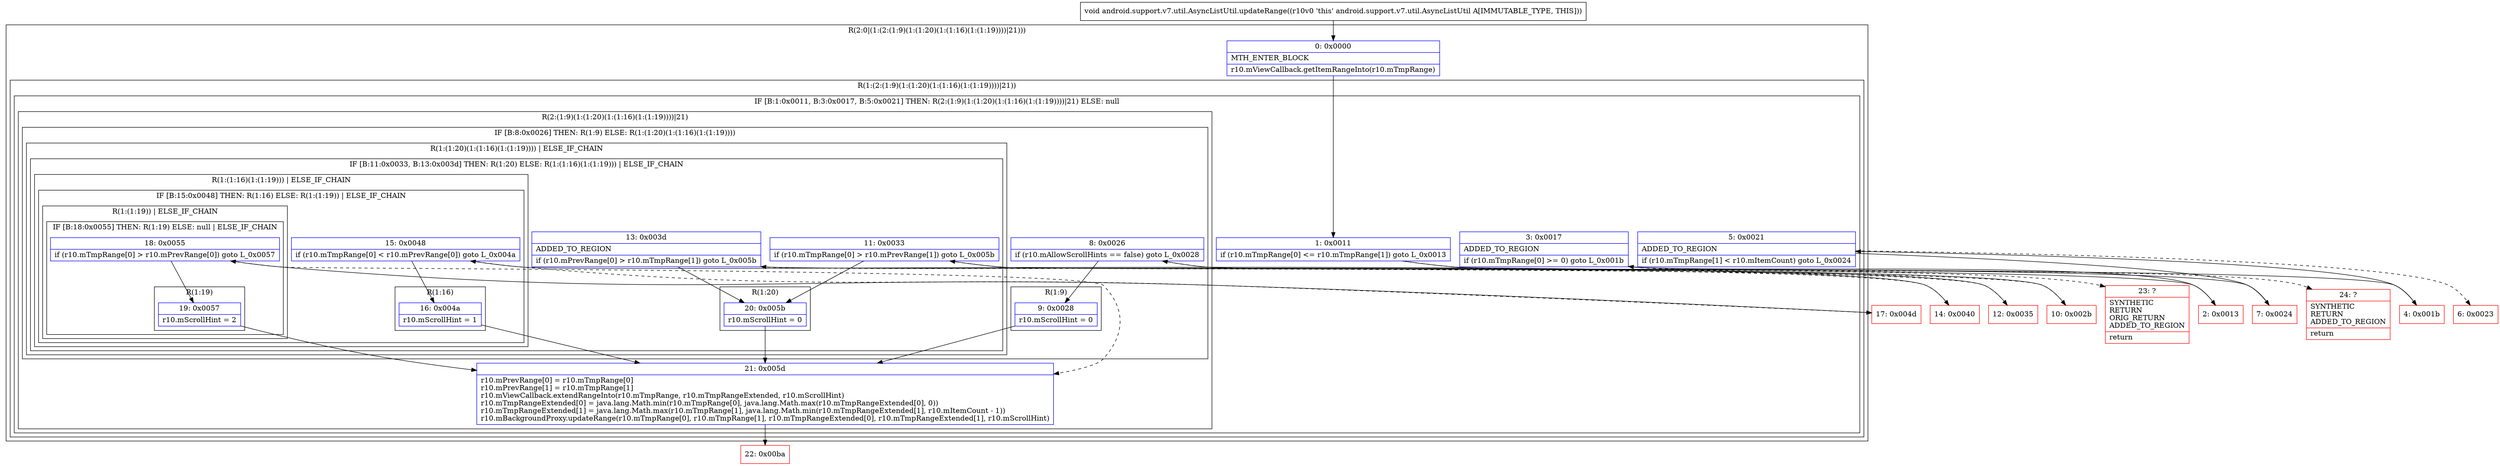 digraph "CFG forandroid.support.v7.util.AsyncListUtil.updateRange()V" {
subgraph cluster_Region_2078801061 {
label = "R(2:0|(1:(2:(1:9)(1:(1:20)(1:(1:16)(1:(1:19))))|21)))";
node [shape=record,color=blue];
Node_0 [shape=record,label="{0\:\ 0x0000|MTH_ENTER_BLOCK\l|r10.mViewCallback.getItemRangeInto(r10.mTmpRange)\l}"];
subgraph cluster_Region_1616987475 {
label = "R(1:(2:(1:9)(1:(1:20)(1:(1:16)(1:(1:19))))|21))";
node [shape=record,color=blue];
subgraph cluster_IfRegion_876221176 {
label = "IF [B:1:0x0011, B:3:0x0017, B:5:0x0021] THEN: R(2:(1:9)(1:(1:20)(1:(1:16)(1:(1:19))))|21) ELSE: null";
node [shape=record,color=blue];
Node_1 [shape=record,label="{1\:\ 0x0011|if (r10.mTmpRange[0] \<= r10.mTmpRange[1]) goto L_0x0013\l}"];
Node_3 [shape=record,label="{3\:\ 0x0017|ADDED_TO_REGION\l|if (r10.mTmpRange[0] \>= 0) goto L_0x001b\l}"];
Node_5 [shape=record,label="{5\:\ 0x0021|ADDED_TO_REGION\l|if (r10.mTmpRange[1] \< r10.mItemCount) goto L_0x0024\l}"];
subgraph cluster_Region_679023103 {
label = "R(2:(1:9)(1:(1:20)(1:(1:16)(1:(1:19))))|21)";
node [shape=record,color=blue];
subgraph cluster_IfRegion_1816121985 {
label = "IF [B:8:0x0026] THEN: R(1:9) ELSE: R(1:(1:20)(1:(1:16)(1:(1:19))))";
node [shape=record,color=blue];
Node_8 [shape=record,label="{8\:\ 0x0026|if (r10.mAllowScrollHints == false) goto L_0x0028\l}"];
subgraph cluster_Region_102652296 {
label = "R(1:9)";
node [shape=record,color=blue];
Node_9 [shape=record,label="{9\:\ 0x0028|r10.mScrollHint = 0\l}"];
}
subgraph cluster_Region_1649882721 {
label = "R(1:(1:20)(1:(1:16)(1:(1:19)))) | ELSE_IF_CHAIN\l";
node [shape=record,color=blue];
subgraph cluster_IfRegion_46212413 {
label = "IF [B:11:0x0033, B:13:0x003d] THEN: R(1:20) ELSE: R(1:(1:16)(1:(1:19))) | ELSE_IF_CHAIN\l";
node [shape=record,color=blue];
Node_11 [shape=record,label="{11\:\ 0x0033|if (r10.mTmpRange[0] \> r10.mPrevRange[1]) goto L_0x005b\l}"];
Node_13 [shape=record,label="{13\:\ 0x003d|ADDED_TO_REGION\l|if (r10.mPrevRange[0] \> r10.mTmpRange[1]) goto L_0x005b\l}"];
subgraph cluster_Region_276321342 {
label = "R(1:20)";
node [shape=record,color=blue];
Node_20 [shape=record,label="{20\:\ 0x005b|r10.mScrollHint = 0\l}"];
}
subgraph cluster_Region_1692310944 {
label = "R(1:(1:16)(1:(1:19))) | ELSE_IF_CHAIN\l";
node [shape=record,color=blue];
subgraph cluster_IfRegion_1071729508 {
label = "IF [B:15:0x0048] THEN: R(1:16) ELSE: R(1:(1:19)) | ELSE_IF_CHAIN\l";
node [shape=record,color=blue];
Node_15 [shape=record,label="{15\:\ 0x0048|if (r10.mTmpRange[0] \< r10.mPrevRange[0]) goto L_0x004a\l}"];
subgraph cluster_Region_872577384 {
label = "R(1:16)";
node [shape=record,color=blue];
Node_16 [shape=record,label="{16\:\ 0x004a|r10.mScrollHint = 1\l}"];
}
subgraph cluster_Region_1711870578 {
label = "R(1:(1:19)) | ELSE_IF_CHAIN\l";
node [shape=record,color=blue];
subgraph cluster_IfRegion_1990897806 {
label = "IF [B:18:0x0055] THEN: R(1:19) ELSE: null | ELSE_IF_CHAIN\l";
node [shape=record,color=blue];
Node_18 [shape=record,label="{18\:\ 0x0055|if (r10.mTmpRange[0] \> r10.mPrevRange[0]) goto L_0x0057\l}"];
subgraph cluster_Region_1134919508 {
label = "R(1:19)";
node [shape=record,color=blue];
Node_19 [shape=record,label="{19\:\ 0x0057|r10.mScrollHint = 2\l}"];
}
}
}
}
}
}
}
}
Node_21 [shape=record,label="{21\:\ 0x005d|r10.mPrevRange[0] = r10.mTmpRange[0]\lr10.mPrevRange[1] = r10.mTmpRange[1]\lr10.mViewCallback.extendRangeInto(r10.mTmpRange, r10.mTmpRangeExtended, r10.mScrollHint)\lr10.mTmpRangeExtended[0] = java.lang.Math.min(r10.mTmpRange[0], java.lang.Math.max(r10.mTmpRangeExtended[0], 0))\lr10.mTmpRangeExtended[1] = java.lang.Math.max(r10.mTmpRange[1], java.lang.Math.min(r10.mTmpRangeExtended[1], r10.mItemCount \- 1))\lr10.mBackgroundProxy.updateRange(r10.mTmpRange[0], r10.mTmpRange[1], r10.mTmpRangeExtended[0], r10.mTmpRangeExtended[1], r10.mScrollHint)\l}"];
}
}
}
}
Node_2 [shape=record,color=red,label="{2\:\ 0x0013}"];
Node_4 [shape=record,color=red,label="{4\:\ 0x001b}"];
Node_6 [shape=record,color=red,label="{6\:\ 0x0023}"];
Node_7 [shape=record,color=red,label="{7\:\ 0x0024}"];
Node_10 [shape=record,color=red,label="{10\:\ 0x002b}"];
Node_12 [shape=record,color=red,label="{12\:\ 0x0035}"];
Node_14 [shape=record,color=red,label="{14\:\ 0x0040}"];
Node_17 [shape=record,color=red,label="{17\:\ 0x004d}"];
Node_22 [shape=record,color=red,label="{22\:\ 0x00ba}"];
Node_23 [shape=record,color=red,label="{23\:\ ?|SYNTHETIC\lRETURN\lORIG_RETURN\lADDED_TO_REGION\l|return\l}"];
Node_24 [shape=record,color=red,label="{24\:\ ?|SYNTHETIC\lRETURN\lADDED_TO_REGION\l|return\l}"];
MethodNode[shape=record,label="{void android.support.v7.util.AsyncListUtil.updateRange((r10v0 'this' android.support.v7.util.AsyncListUtil A[IMMUTABLE_TYPE, THIS])) }"];
MethodNode -> Node_0;
Node_0 -> Node_1;
Node_1 -> Node_2;
Node_1 -> Node_23[style=dashed];
Node_3 -> Node_4;
Node_3 -> Node_24[style=dashed];
Node_5 -> Node_6[style=dashed];
Node_5 -> Node_7;
Node_8 -> Node_9;
Node_8 -> Node_10[style=dashed];
Node_9 -> Node_21;
Node_11 -> Node_12[style=dashed];
Node_11 -> Node_20;
Node_13 -> Node_14[style=dashed];
Node_13 -> Node_20;
Node_20 -> Node_21;
Node_15 -> Node_16;
Node_15 -> Node_17[style=dashed];
Node_16 -> Node_21;
Node_18 -> Node_19;
Node_18 -> Node_21[style=dashed];
Node_19 -> Node_21;
Node_21 -> Node_22;
Node_2 -> Node_3;
Node_4 -> Node_5;
Node_7 -> Node_8;
Node_10 -> Node_11;
Node_12 -> Node_13;
Node_14 -> Node_15;
Node_17 -> Node_18;
}

